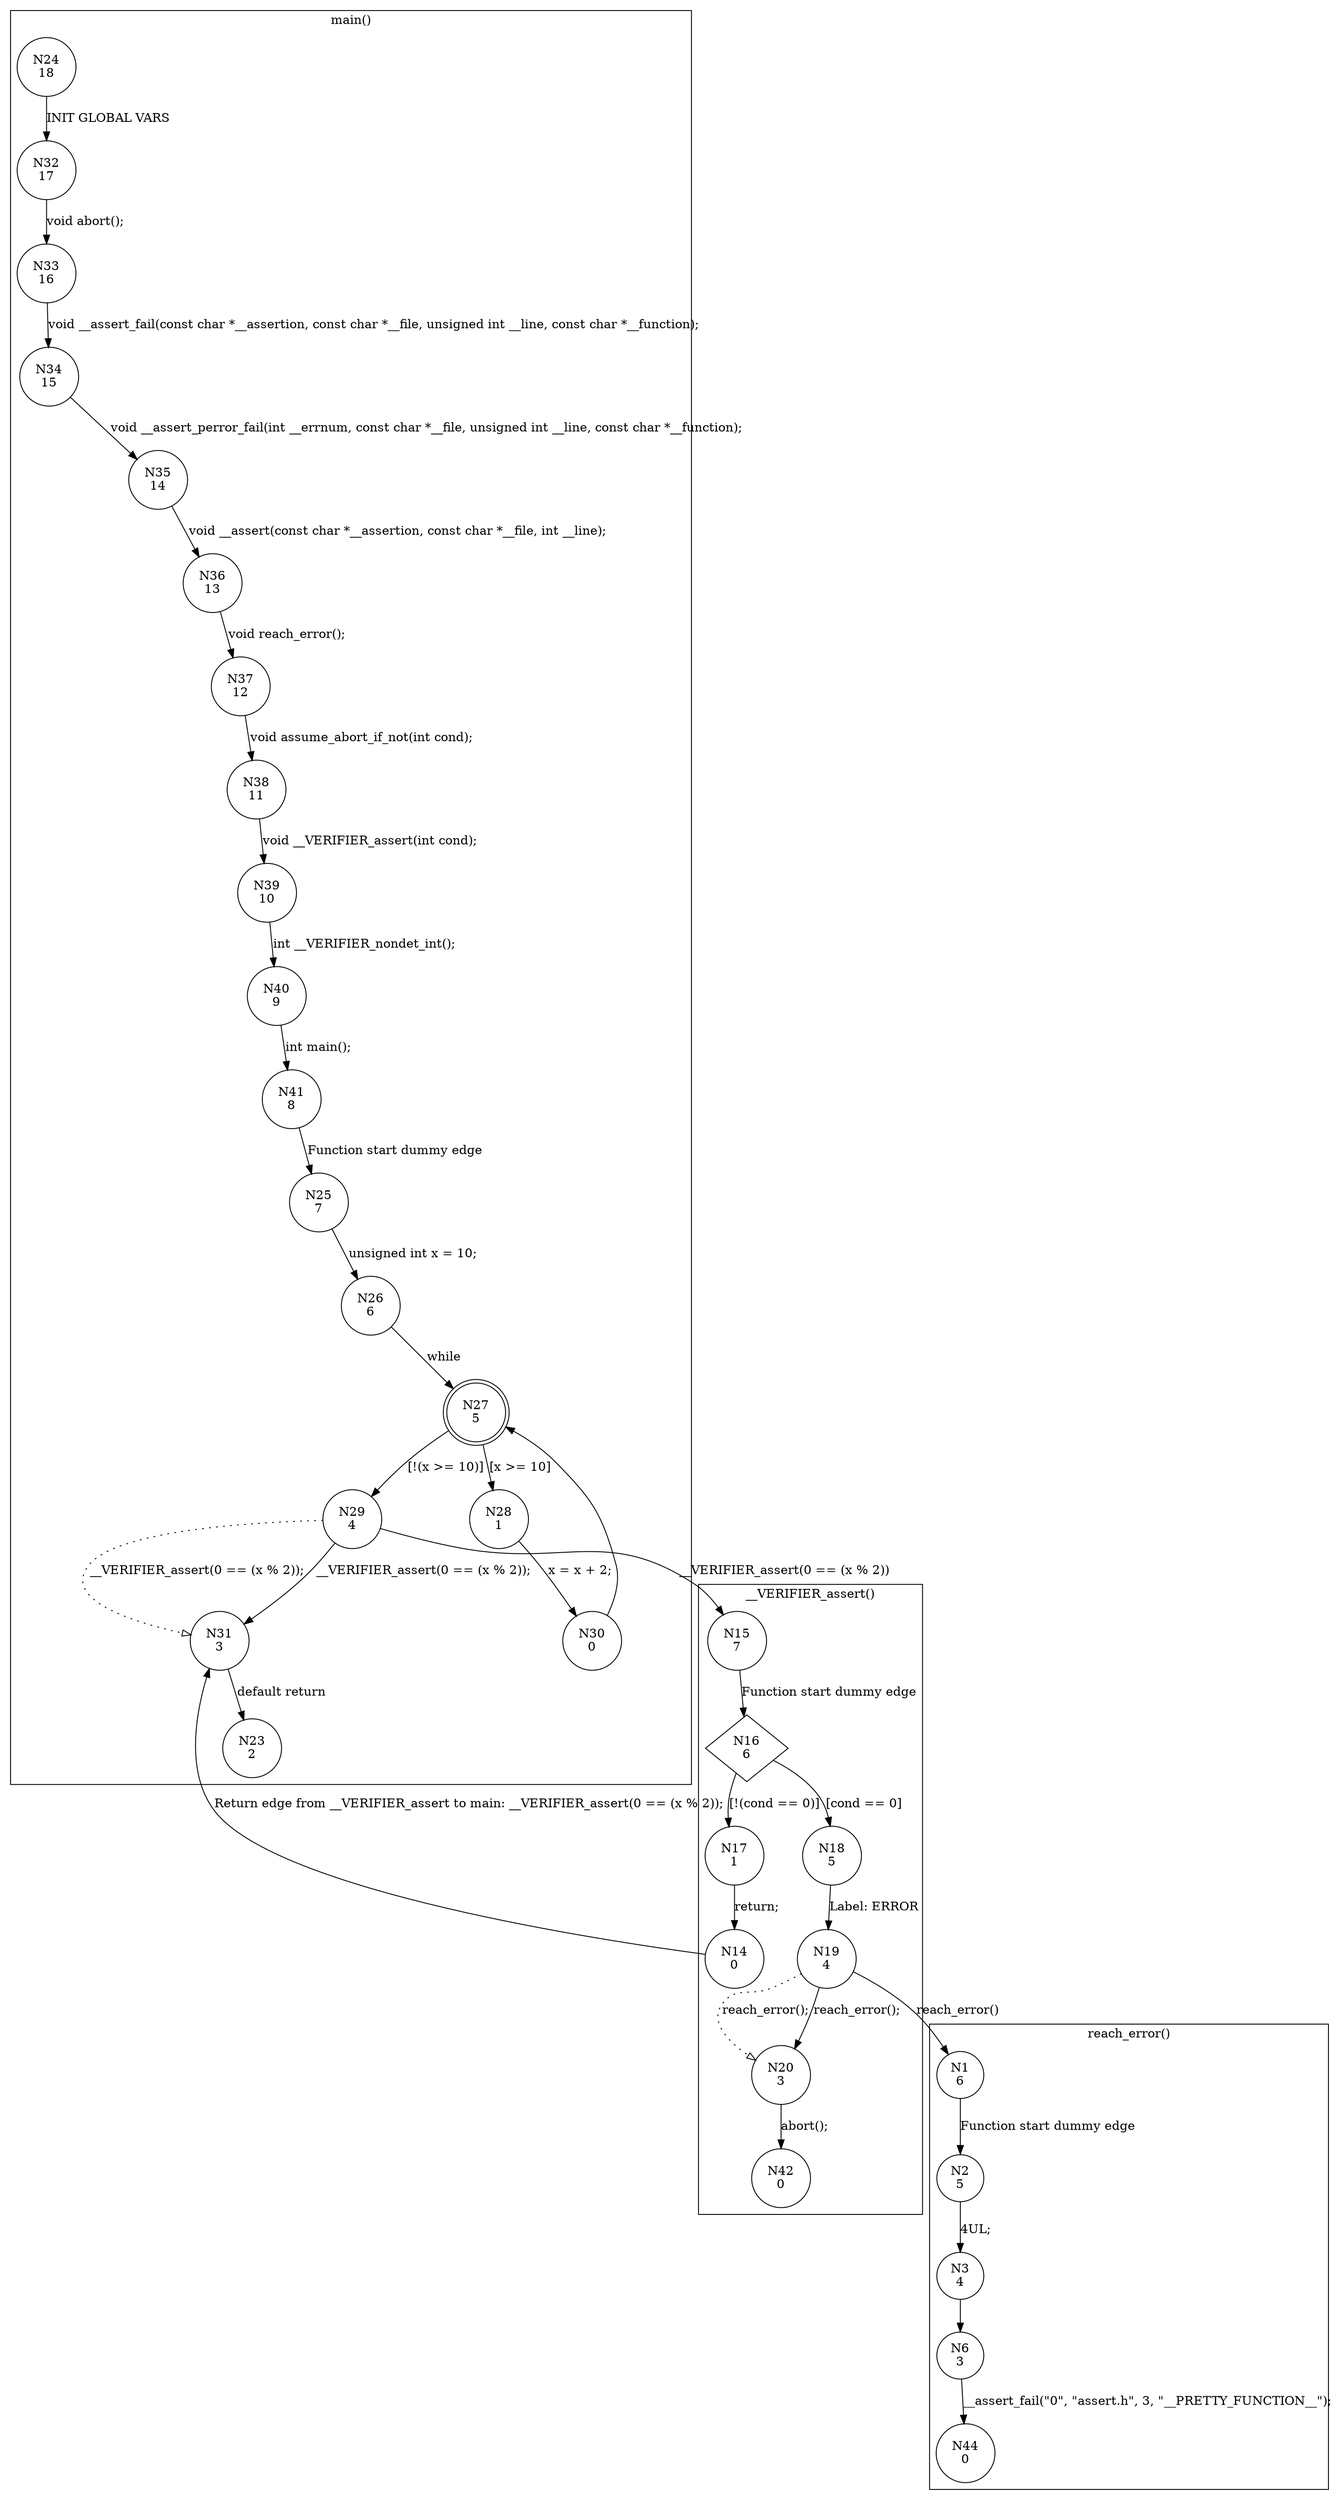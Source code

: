 digraph CFA {
24 [shape="circle" label="N24\n18"]
32 [shape="circle" label="N32\n17"]
33 [shape="circle" label="N33\n16"]
34 [shape="circle" label="N34\n15"]
35 [shape="circle" label="N35\n14"]
36 [shape="circle" label="N36\n13"]
37 [shape="circle" label="N37\n12"]
38 [shape="circle" label="N38\n11"]
39 [shape="circle" label="N39\n10"]
40 [shape="circle" label="N40\n9"]
41 [shape="circle" label="N41\n8"]
25 [shape="circle" label="N25\n7"]
26 [shape="circle" label="N26\n6"]
27 [shape="doublecircle" label="N27\n5"]
29 [shape="circle" label="N29\n4"]
15 [shape="circle" label="N15\n7"]
16 [shape="diamond" label="N16\n6"]
17 [shape="circle" label="N17\n1"]
14 [shape="circle" label="N14\n0"]
31 [shape="circle" label="N31\n3"]
23 [shape="circle" label="N23\n2"]
18 [shape="circle" label="N18\n5"]
19 [shape="circle" label="N19\n4"]
1 [shape="circle" label="N1\n6"]
2 [shape="circle" label="N2\n5"]
3 [shape="circle" label="N3\n4"]
6 [shape="circle" label="N6\n3"]
44 [shape="circle" label="N44\n0"]
20 [shape="circle" label="N20\n3"]
42 [shape="circle" label="N42\n0"]
28 [shape="circle" label="N28\n1"]
30 [shape="circle" label="N30\n0"]
node [shape="circle"]
subgraph cluster___VERIFIER_assert {
label="__VERIFIER_assert()"
15 -> 16 [label="Function start dummy edge"]
16 -> 18 [label="[cond == 0]"]
16 -> 17 [label="[!(cond == 0)]"]
17 -> 14 [label="return;"]
18 -> 19 [label="Label: ERROR"]
19 -> 20 [label="reach_error();" style="dotted" arrowhead="empty"]
19 -> 20 [label="reach_error();"]
20 -> 42 [label="abort();"]}
subgraph cluster_assume_abort_if_not {
label="assume_abort_if_not()"
}
subgraph cluster_main {
label="main()"
24 -> 32 [label="INIT GLOBAL VARS"]
32 -> 33 [label="void abort();"]
33 -> 34 [label="void __assert_fail(const char *__assertion, const char *__file, unsigned int __line, const char *__function);"]
34 -> 35 [label="void __assert_perror_fail(int __errnum, const char *__file, unsigned int __line, const char *__function);"]
35 -> 36 [label="void __assert(const char *__assertion, const char *__file, int __line);"]
36 -> 37 [label="void reach_error();"]
37 -> 38 [label="void assume_abort_if_not(int cond);"]
38 -> 39 [label="void __VERIFIER_assert(int cond);"]
39 -> 40 [label="int __VERIFIER_nondet_int();"]
40 -> 41 [label="int main();"]
41 -> 25 [label="Function start dummy edge"]
25 -> 26 [label="unsigned int x = 10;"]
26 -> 27 [label="while"]
27 -> 28 [label="[x >= 10]"]
27 -> 29 [label="[!(x >= 10)]"]
29 -> 31 [label="__VERIFIER_assert(0 == (x % 2));" style="dotted" arrowhead="empty"]
29 -> 31 [label="__VERIFIER_assert(0 == (x % 2));"]
31 -> 23 [label="default return"]
28 -> 30 [label="x = x + 2;"]
30 -> 27 [label=""]}
subgraph cluster_reach_error {
label="reach_error()"
1 -> 2 [label="Function start dummy edge"]
2 -> 3 [label="4UL;"]
3 -> 6 [label=""]
6 -> 44 [label="__assert_fail(\"0\", \"assert.h\", 3, \"__PRETTY_FUNCTION__\");"]}
29 -> 15 [label="__VERIFIER_assert(0 == (x % 2))"]
14 -> 31 [label="Return edge from __VERIFIER_assert to main: __VERIFIER_assert(0 == (x % 2));"]
19 -> 1 [label="reach_error()"]}